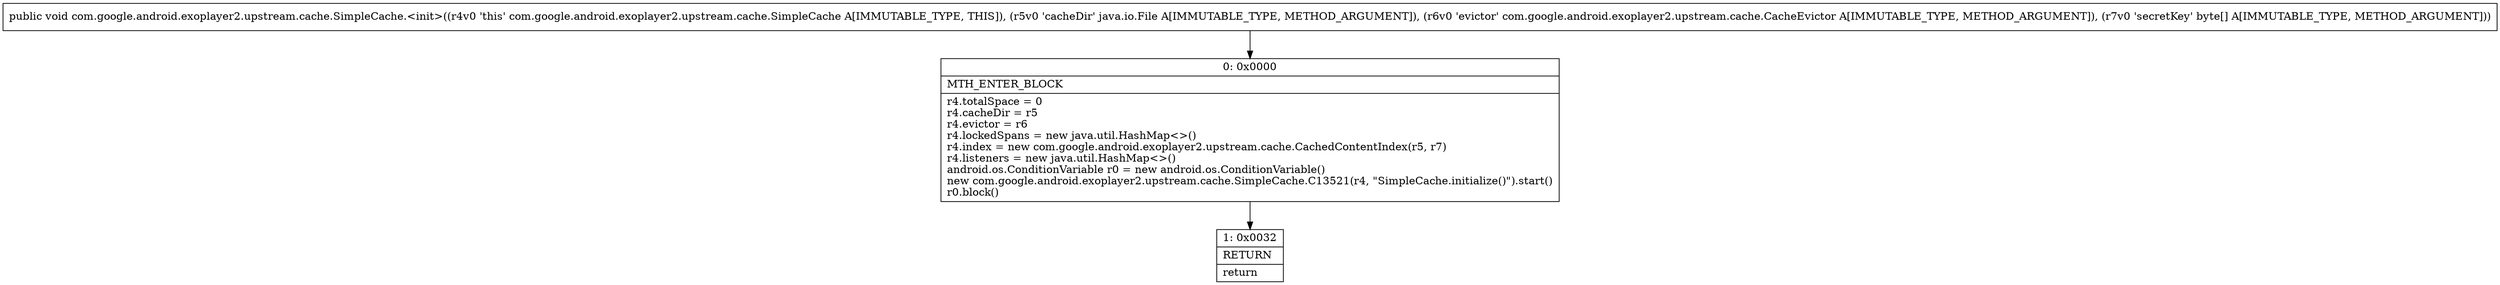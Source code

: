 digraph "CFG forcom.google.android.exoplayer2.upstream.cache.SimpleCache.\<init\>(Ljava\/io\/File;Lcom\/google\/android\/exoplayer2\/upstream\/cache\/CacheEvictor;[B)V" {
Node_0 [shape=record,label="{0\:\ 0x0000|MTH_ENTER_BLOCK\l|r4.totalSpace = 0\lr4.cacheDir = r5\lr4.evictor = r6\lr4.lockedSpans = new java.util.HashMap\<\>()\lr4.index = new com.google.android.exoplayer2.upstream.cache.CachedContentIndex(r5, r7)\lr4.listeners = new java.util.HashMap\<\>()\landroid.os.ConditionVariable r0 = new android.os.ConditionVariable()\lnew com.google.android.exoplayer2.upstream.cache.SimpleCache.C13521(r4, \"SimpleCache.initialize()\").start()\lr0.block()\l}"];
Node_1 [shape=record,label="{1\:\ 0x0032|RETURN\l|return\l}"];
MethodNode[shape=record,label="{public void com.google.android.exoplayer2.upstream.cache.SimpleCache.\<init\>((r4v0 'this' com.google.android.exoplayer2.upstream.cache.SimpleCache A[IMMUTABLE_TYPE, THIS]), (r5v0 'cacheDir' java.io.File A[IMMUTABLE_TYPE, METHOD_ARGUMENT]), (r6v0 'evictor' com.google.android.exoplayer2.upstream.cache.CacheEvictor A[IMMUTABLE_TYPE, METHOD_ARGUMENT]), (r7v0 'secretKey' byte[] A[IMMUTABLE_TYPE, METHOD_ARGUMENT])) }"];
MethodNode -> Node_0;
Node_0 -> Node_1;
}

